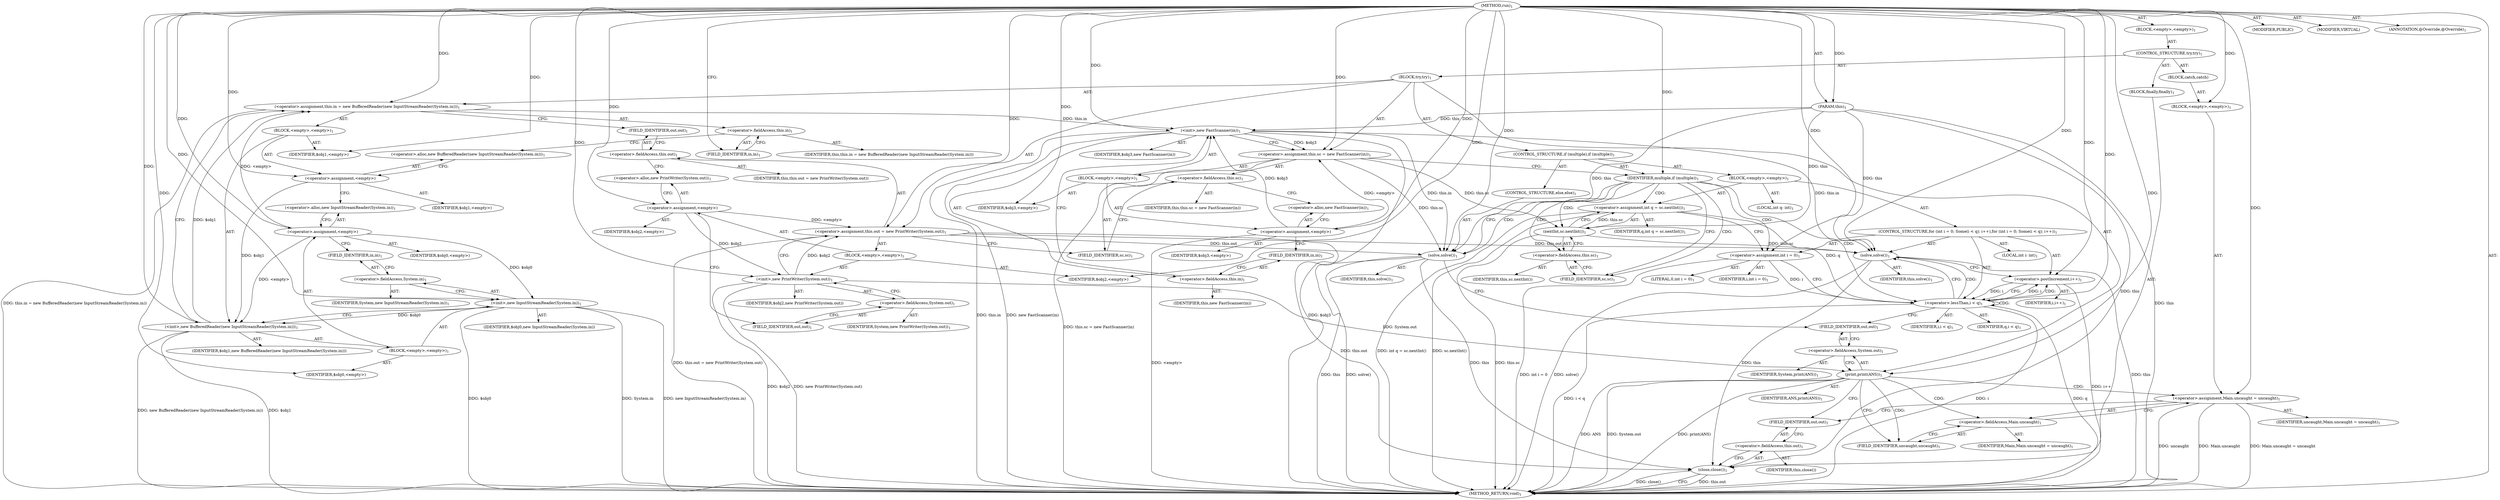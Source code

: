 digraph "run" {  
"47" [label = <(METHOD,run)<SUB>1</SUB>> ]
"4" [label = <(PARAM,this)<SUB>1</SUB>> ]
"48" [label = <(BLOCK,&lt;empty&gt;,&lt;empty&gt;)<SUB>1</SUB>> ]
"49" [label = <(CONTROL_STRUCTURE,try,try)<SUB>1</SUB>> ]
"50" [label = <(BLOCK,try,try)<SUB>1</SUB>> ]
"51" [label = <(&lt;operator&gt;.assignment,this.in = new BufferedReader(new InputStreamReader(System.in)))<SUB>1</SUB>> ]
"52" [label = <(&lt;operator&gt;.fieldAccess,this.in)<SUB>1</SUB>> ]
"53" [label = <(IDENTIFIER,this,this.in = new BufferedReader(new InputStreamReader(System.in)))> ]
"54" [label = <(FIELD_IDENTIFIER,in,in)<SUB>1</SUB>> ]
"55" [label = <(BLOCK,&lt;empty&gt;,&lt;empty&gt;)<SUB>1</SUB>> ]
"56" [label = <(&lt;operator&gt;.assignment,&lt;empty&gt;)> ]
"57" [label = <(IDENTIFIER,$obj1,&lt;empty&gt;)> ]
"58" [label = <(&lt;operator&gt;.alloc,new BufferedReader(new InputStreamReader(System.in)))<SUB>1</SUB>> ]
"59" [label = <(&lt;init&gt;,new BufferedReader(new InputStreamReader(System.in)))<SUB>1</SUB>> ]
"60" [label = <(IDENTIFIER,$obj1,new BufferedReader(new InputStreamReader(System.in)))> ]
"61" [label = <(BLOCK,&lt;empty&gt;,&lt;empty&gt;)<SUB>1</SUB>> ]
"62" [label = <(&lt;operator&gt;.assignment,&lt;empty&gt;)> ]
"63" [label = <(IDENTIFIER,$obj0,&lt;empty&gt;)> ]
"64" [label = <(&lt;operator&gt;.alloc,new InputStreamReader(System.in))<SUB>1</SUB>> ]
"65" [label = <(&lt;init&gt;,new InputStreamReader(System.in))<SUB>1</SUB>> ]
"66" [label = <(IDENTIFIER,$obj0,new InputStreamReader(System.in))> ]
"67" [label = <(&lt;operator&gt;.fieldAccess,System.in)<SUB>1</SUB>> ]
"68" [label = <(IDENTIFIER,System,new InputStreamReader(System.in))<SUB>1</SUB>> ]
"69" [label = <(FIELD_IDENTIFIER,in,in)<SUB>1</SUB>> ]
"70" [label = <(IDENTIFIER,$obj0,&lt;empty&gt;)> ]
"71" [label = <(IDENTIFIER,$obj1,&lt;empty&gt;)> ]
"72" [label = <(&lt;operator&gt;.assignment,this.out = new PrintWriter(System.out))<SUB>1</SUB>> ]
"73" [label = <(&lt;operator&gt;.fieldAccess,this.out)<SUB>1</SUB>> ]
"74" [label = <(IDENTIFIER,this,this.out = new PrintWriter(System.out))> ]
"75" [label = <(FIELD_IDENTIFIER,out,out)<SUB>1</SUB>> ]
"76" [label = <(BLOCK,&lt;empty&gt;,&lt;empty&gt;)<SUB>1</SUB>> ]
"77" [label = <(&lt;operator&gt;.assignment,&lt;empty&gt;)> ]
"78" [label = <(IDENTIFIER,$obj2,&lt;empty&gt;)> ]
"79" [label = <(&lt;operator&gt;.alloc,new PrintWriter(System.out))<SUB>1</SUB>> ]
"80" [label = <(&lt;init&gt;,new PrintWriter(System.out))<SUB>1</SUB>> ]
"81" [label = <(IDENTIFIER,$obj2,new PrintWriter(System.out))> ]
"82" [label = <(&lt;operator&gt;.fieldAccess,System.out)<SUB>1</SUB>> ]
"83" [label = <(IDENTIFIER,System,new PrintWriter(System.out))<SUB>1</SUB>> ]
"84" [label = <(FIELD_IDENTIFIER,out,out)<SUB>1</SUB>> ]
"85" [label = <(IDENTIFIER,$obj2,&lt;empty&gt;)> ]
"86" [label = <(&lt;operator&gt;.assignment,this.sc = new FastScanner(in))<SUB>1</SUB>> ]
"87" [label = <(&lt;operator&gt;.fieldAccess,this.sc)<SUB>1</SUB>> ]
"88" [label = <(IDENTIFIER,this,this.sc = new FastScanner(in))> ]
"89" [label = <(FIELD_IDENTIFIER,sc,sc)<SUB>1</SUB>> ]
"90" [label = <(BLOCK,&lt;empty&gt;,&lt;empty&gt;)<SUB>1</SUB>> ]
"91" [label = <(&lt;operator&gt;.assignment,&lt;empty&gt;)> ]
"92" [label = <(IDENTIFIER,$obj3,&lt;empty&gt;)> ]
"93" [label = <(&lt;operator&gt;.alloc,new FastScanner(in))<SUB>1</SUB>> ]
"94" [label = <(&lt;init&gt;,new FastScanner(in))<SUB>1</SUB>> ]
"95" [label = <(IDENTIFIER,$obj3,new FastScanner(in))> ]
"96" [label = <(&lt;operator&gt;.fieldAccess,this.in)<SUB>1</SUB>> ]
"97" [label = <(IDENTIFIER,this,new FastScanner(in))> ]
"98" [label = <(FIELD_IDENTIFIER,in,in)<SUB>1</SUB>> ]
"99" [label = <(IDENTIFIER,$obj3,&lt;empty&gt;)> ]
"100" [label = <(CONTROL_STRUCTURE,if (multiple),if (multiple))<SUB>1</SUB>> ]
"101" [label = <(IDENTIFIER,multiple,if (multiple))<SUB>1</SUB>> ]
"102" [label = <(BLOCK,&lt;empty&gt;,&lt;empty&gt;)<SUB>1</SUB>> ]
"103" [label = <(LOCAL,int q: int)<SUB>1</SUB>> ]
"104" [label = <(&lt;operator&gt;.assignment,int q = sc.nextInt())<SUB>1</SUB>> ]
"105" [label = <(IDENTIFIER,q,int q = sc.nextInt())<SUB>1</SUB>> ]
"106" [label = <(nextInt,sc.nextInt())<SUB>1</SUB>> ]
"107" [label = <(&lt;operator&gt;.fieldAccess,this.sc)<SUB>1</SUB>> ]
"108" [label = <(IDENTIFIER,this,sc.nextInt())> ]
"109" [label = <(FIELD_IDENTIFIER,sc,sc)<SUB>1</SUB>> ]
"110" [label = <(CONTROL_STRUCTURE,for (int i = 0; Some(i &lt; q); i++),for (int i = 0; Some(i &lt; q); i++))<SUB>1</SUB>> ]
"111" [label = <(LOCAL,int i: int)<SUB>1</SUB>> ]
"112" [label = <(&lt;operator&gt;.assignment,int i = 0)<SUB>1</SUB>> ]
"113" [label = <(IDENTIFIER,i,int i = 0)<SUB>1</SUB>> ]
"114" [label = <(LITERAL,0,int i = 0)<SUB>1</SUB>> ]
"115" [label = <(&lt;operator&gt;.lessThan,i &lt; q)<SUB>1</SUB>> ]
"116" [label = <(IDENTIFIER,i,i &lt; q)<SUB>1</SUB>> ]
"117" [label = <(IDENTIFIER,q,i &lt; q)<SUB>1</SUB>> ]
"118" [label = <(&lt;operator&gt;.postIncrement,i++)<SUB>1</SUB>> ]
"119" [label = <(IDENTIFIER,i,i++)<SUB>1</SUB>> ]
"120" [label = <(solve,solve())<SUB>1</SUB>> ]
"3" [label = <(IDENTIFIER,this,solve())<SUB>1</SUB>> ]
"121" [label = <(CONTROL_STRUCTURE,else,else)<SUB>1</SUB>> ]
"122" [label = <(solve,solve())<SUB>1</SUB>> ]
"5" [label = <(IDENTIFIER,this,solve())<SUB>1</SUB>> ]
"123" [label = <(print,print(ANS))<SUB>1</SUB>> ]
"124" [label = <(&lt;operator&gt;.fieldAccess,System.out)<SUB>1</SUB>> ]
"125" [label = <(IDENTIFIER,System,print(ANS))<SUB>1</SUB>> ]
"126" [label = <(FIELD_IDENTIFIER,out,out)<SUB>1</SUB>> ]
"127" [label = <(IDENTIFIER,ANS,print(ANS))<SUB>1</SUB>> ]
"128" [label = <(BLOCK,catch,catch)> ]
"129" [label = <(BLOCK,&lt;empty&gt;,&lt;empty&gt;)<SUB>1</SUB>> ]
"130" [label = <(&lt;operator&gt;.assignment,Main.uncaught = uncaught)<SUB>1</SUB>> ]
"131" [label = <(&lt;operator&gt;.fieldAccess,Main.uncaught)<SUB>1</SUB>> ]
"132" [label = <(IDENTIFIER,Main,Main.uncaught = uncaught)<SUB>1</SUB>> ]
"133" [label = <(FIELD_IDENTIFIER,uncaught,uncaught)<SUB>1</SUB>> ]
"134" [label = <(IDENTIFIER,uncaught,Main.uncaught = uncaught)<SUB>1</SUB>> ]
"135" [label = <(BLOCK,finally,finally)<SUB>1</SUB>> ]
"136" [label = <(close,close())<SUB>1</SUB>> ]
"137" [label = <(&lt;operator&gt;.fieldAccess,this.out)<SUB>1</SUB>> ]
"138" [label = <(IDENTIFIER,this,close())> ]
"139" [label = <(FIELD_IDENTIFIER,out,out)<SUB>1</SUB>> ]
"140" [label = <(MODIFIER,PUBLIC)> ]
"141" [label = <(MODIFIER,VIRTUAL)> ]
"142" [label = <(ANNOTATION,@Override,@Override)<SUB>1</SUB>> ]
"143" [label = <(METHOD_RETURN,void)<SUB>1</SUB>> ]
  "47" -> "4"  [ label = "AST: "] 
  "47" -> "48"  [ label = "AST: "] 
  "47" -> "140"  [ label = "AST: "] 
  "47" -> "141"  [ label = "AST: "] 
  "47" -> "142"  [ label = "AST: "] 
  "47" -> "143"  [ label = "AST: "] 
  "48" -> "49"  [ label = "AST: "] 
  "49" -> "50"  [ label = "AST: "] 
  "49" -> "128"  [ label = "AST: "] 
  "49" -> "135"  [ label = "AST: "] 
  "50" -> "51"  [ label = "AST: "] 
  "50" -> "72"  [ label = "AST: "] 
  "50" -> "86"  [ label = "AST: "] 
  "50" -> "100"  [ label = "AST: "] 
  "50" -> "123"  [ label = "AST: "] 
  "51" -> "52"  [ label = "AST: "] 
  "51" -> "55"  [ label = "AST: "] 
  "52" -> "53"  [ label = "AST: "] 
  "52" -> "54"  [ label = "AST: "] 
  "55" -> "56"  [ label = "AST: "] 
  "55" -> "59"  [ label = "AST: "] 
  "55" -> "71"  [ label = "AST: "] 
  "56" -> "57"  [ label = "AST: "] 
  "56" -> "58"  [ label = "AST: "] 
  "59" -> "60"  [ label = "AST: "] 
  "59" -> "61"  [ label = "AST: "] 
  "61" -> "62"  [ label = "AST: "] 
  "61" -> "65"  [ label = "AST: "] 
  "61" -> "70"  [ label = "AST: "] 
  "62" -> "63"  [ label = "AST: "] 
  "62" -> "64"  [ label = "AST: "] 
  "65" -> "66"  [ label = "AST: "] 
  "65" -> "67"  [ label = "AST: "] 
  "67" -> "68"  [ label = "AST: "] 
  "67" -> "69"  [ label = "AST: "] 
  "72" -> "73"  [ label = "AST: "] 
  "72" -> "76"  [ label = "AST: "] 
  "73" -> "74"  [ label = "AST: "] 
  "73" -> "75"  [ label = "AST: "] 
  "76" -> "77"  [ label = "AST: "] 
  "76" -> "80"  [ label = "AST: "] 
  "76" -> "85"  [ label = "AST: "] 
  "77" -> "78"  [ label = "AST: "] 
  "77" -> "79"  [ label = "AST: "] 
  "80" -> "81"  [ label = "AST: "] 
  "80" -> "82"  [ label = "AST: "] 
  "82" -> "83"  [ label = "AST: "] 
  "82" -> "84"  [ label = "AST: "] 
  "86" -> "87"  [ label = "AST: "] 
  "86" -> "90"  [ label = "AST: "] 
  "87" -> "88"  [ label = "AST: "] 
  "87" -> "89"  [ label = "AST: "] 
  "90" -> "91"  [ label = "AST: "] 
  "90" -> "94"  [ label = "AST: "] 
  "90" -> "99"  [ label = "AST: "] 
  "91" -> "92"  [ label = "AST: "] 
  "91" -> "93"  [ label = "AST: "] 
  "94" -> "95"  [ label = "AST: "] 
  "94" -> "96"  [ label = "AST: "] 
  "96" -> "97"  [ label = "AST: "] 
  "96" -> "98"  [ label = "AST: "] 
  "100" -> "101"  [ label = "AST: "] 
  "100" -> "102"  [ label = "AST: "] 
  "100" -> "121"  [ label = "AST: "] 
  "102" -> "103"  [ label = "AST: "] 
  "102" -> "104"  [ label = "AST: "] 
  "102" -> "110"  [ label = "AST: "] 
  "104" -> "105"  [ label = "AST: "] 
  "104" -> "106"  [ label = "AST: "] 
  "106" -> "107"  [ label = "AST: "] 
  "107" -> "108"  [ label = "AST: "] 
  "107" -> "109"  [ label = "AST: "] 
  "110" -> "111"  [ label = "AST: "] 
  "110" -> "112"  [ label = "AST: "] 
  "110" -> "115"  [ label = "AST: "] 
  "110" -> "118"  [ label = "AST: "] 
  "110" -> "120"  [ label = "AST: "] 
  "112" -> "113"  [ label = "AST: "] 
  "112" -> "114"  [ label = "AST: "] 
  "115" -> "116"  [ label = "AST: "] 
  "115" -> "117"  [ label = "AST: "] 
  "118" -> "119"  [ label = "AST: "] 
  "120" -> "3"  [ label = "AST: "] 
  "121" -> "122"  [ label = "AST: "] 
  "122" -> "5"  [ label = "AST: "] 
  "123" -> "124"  [ label = "AST: "] 
  "123" -> "127"  [ label = "AST: "] 
  "124" -> "125"  [ label = "AST: "] 
  "124" -> "126"  [ label = "AST: "] 
  "128" -> "129"  [ label = "AST: "] 
  "129" -> "130"  [ label = "AST: "] 
  "130" -> "131"  [ label = "AST: "] 
  "130" -> "134"  [ label = "AST: "] 
  "131" -> "132"  [ label = "AST: "] 
  "131" -> "133"  [ label = "AST: "] 
  "135" -> "136"  [ label = "AST: "] 
  "136" -> "137"  [ label = "AST: "] 
  "137" -> "138"  [ label = "AST: "] 
  "137" -> "139"  [ label = "AST: "] 
  "51" -> "75"  [ label = "CFG: "] 
  "72" -> "89"  [ label = "CFG: "] 
  "86" -> "101"  [ label = "CFG: "] 
  "123" -> "133"  [ label = "CFG: "] 
  "123" -> "139"  [ label = "CFG: "] 
  "136" -> "143"  [ label = "CFG: "] 
  "52" -> "58"  [ label = "CFG: "] 
  "73" -> "79"  [ label = "CFG: "] 
  "87" -> "93"  [ label = "CFG: "] 
  "101" -> "109"  [ label = "CFG: "] 
  "101" -> "122"  [ label = "CFG: "] 
  "124" -> "123"  [ label = "CFG: "] 
  "130" -> "139"  [ label = "CFG: "] 
  "137" -> "136"  [ label = "CFG: "] 
  "54" -> "52"  [ label = "CFG: "] 
  "56" -> "64"  [ label = "CFG: "] 
  "59" -> "51"  [ label = "CFG: "] 
  "75" -> "73"  [ label = "CFG: "] 
  "77" -> "84"  [ label = "CFG: "] 
  "80" -> "72"  [ label = "CFG: "] 
  "89" -> "87"  [ label = "CFG: "] 
  "91" -> "98"  [ label = "CFG: "] 
  "94" -> "86"  [ label = "CFG: "] 
  "104" -> "112"  [ label = "CFG: "] 
  "122" -> "126"  [ label = "CFG: "] 
  "126" -> "124"  [ label = "CFG: "] 
  "131" -> "130"  [ label = "CFG: "] 
  "139" -> "137"  [ label = "CFG: "] 
  "58" -> "56"  [ label = "CFG: "] 
  "79" -> "77"  [ label = "CFG: "] 
  "82" -> "80"  [ label = "CFG: "] 
  "93" -> "91"  [ label = "CFG: "] 
  "96" -> "94"  [ label = "CFG: "] 
  "106" -> "104"  [ label = "CFG: "] 
  "112" -> "115"  [ label = "CFG: "] 
  "115" -> "120"  [ label = "CFG: "] 
  "115" -> "126"  [ label = "CFG: "] 
  "118" -> "115"  [ label = "CFG: "] 
  "120" -> "118"  [ label = "CFG: "] 
  "133" -> "131"  [ label = "CFG: "] 
  "62" -> "69"  [ label = "CFG: "] 
  "65" -> "59"  [ label = "CFG: "] 
  "84" -> "82"  [ label = "CFG: "] 
  "98" -> "96"  [ label = "CFG: "] 
  "107" -> "106"  [ label = "CFG: "] 
  "64" -> "62"  [ label = "CFG: "] 
  "67" -> "65"  [ label = "CFG: "] 
  "109" -> "107"  [ label = "CFG: "] 
  "69" -> "67"  [ label = "CFG: "] 
  "47" -> "54"  [ label = "CFG: "] 
  "4" -> "143"  [ label = "DDG: this"] 
  "59" -> "143"  [ label = "DDG: $obj1"] 
  "65" -> "143"  [ label = "DDG: $obj0"] 
  "65" -> "143"  [ label = "DDG: System.in"] 
  "65" -> "143"  [ label = "DDG: new InputStreamReader(System.in)"] 
  "59" -> "143"  [ label = "DDG: new BufferedReader(new InputStreamReader(System.in))"] 
  "51" -> "143"  [ label = "DDG: this.in = new BufferedReader(new InputStreamReader(System.in))"] 
  "80" -> "143"  [ label = "DDG: $obj2"] 
  "80" -> "143"  [ label = "DDG: new PrintWriter(System.out)"] 
  "72" -> "143"  [ label = "DDG: this.out = new PrintWriter(System.out)"] 
  "91" -> "143"  [ label = "DDG: &lt;empty&gt;"] 
  "94" -> "143"  [ label = "DDG: $obj3"] 
  "94" -> "143"  [ label = "DDG: this.in"] 
  "94" -> "143"  [ label = "DDG: new FastScanner(in)"] 
  "86" -> "143"  [ label = "DDG: this.sc = new FastScanner(in)"] 
  "122" -> "143"  [ label = "DDG: this"] 
  "122" -> "143"  [ label = "DDG: solve()"] 
  "106" -> "143"  [ label = "DDG: this.sc"] 
  "104" -> "143"  [ label = "DDG: sc.nextInt()"] 
  "104" -> "143"  [ label = "DDG: int q = sc.nextInt()"] 
  "112" -> "143"  [ label = "DDG: int i = 0"] 
  "115" -> "143"  [ label = "DDG: i"] 
  "115" -> "143"  [ label = "DDG: q"] 
  "115" -> "143"  [ label = "DDG: i &lt; q"] 
  "123" -> "143"  [ label = "DDG: System.out"] 
  "123" -> "143"  [ label = "DDG: print(ANS)"] 
  "130" -> "143"  [ label = "DDG: Main.uncaught"] 
  "130" -> "143"  [ label = "DDG: Main.uncaught = uncaught"] 
  "136" -> "143"  [ label = "DDG: this.out"] 
  "136" -> "143"  [ label = "DDG: close()"] 
  "120" -> "143"  [ label = "DDG: this"] 
  "120" -> "143"  [ label = "DDG: solve()"] 
  "118" -> "143"  [ label = "DDG: i++"] 
  "130" -> "143"  [ label = "DDG: uncaught"] 
  "123" -> "143"  [ label = "DDG: ANS"] 
  "47" -> "4"  [ label = "DDG: "] 
  "62" -> "51"  [ label = "DDG: &lt;empty&gt;"] 
  "59" -> "51"  [ label = "DDG: $obj1"] 
  "47" -> "51"  [ label = "DDG: "] 
  "77" -> "72"  [ label = "DDG: &lt;empty&gt;"] 
  "80" -> "72"  [ label = "DDG: $obj2"] 
  "47" -> "72"  [ label = "DDG: "] 
  "91" -> "86"  [ label = "DDG: &lt;empty&gt;"] 
  "94" -> "86"  [ label = "DDG: $obj3"] 
  "47" -> "86"  [ label = "DDG: "] 
  "47" -> "129"  [ label = "DDG: "] 
  "47" -> "101"  [ label = "DDG: "] 
  "80" -> "123"  [ label = "DDG: System.out"] 
  "47" -> "123"  [ label = "DDG: "] 
  "47" -> "130"  [ label = "DDG: "] 
  "4" -> "136"  [ label = "DDG: this"] 
  "72" -> "136"  [ label = "DDG: this.out"] 
  "122" -> "136"  [ label = "DDG: this"] 
  "120" -> "136"  [ label = "DDG: this"] 
  "47" -> "56"  [ label = "DDG: "] 
  "47" -> "71"  [ label = "DDG: "] 
  "47" -> "77"  [ label = "DDG: "] 
  "47" -> "85"  [ label = "DDG: "] 
  "47" -> "91"  [ label = "DDG: "] 
  "47" -> "99"  [ label = "DDG: "] 
  "106" -> "104"  [ label = "DDG: this.sc"] 
  "56" -> "59"  [ label = "DDG: $obj1"] 
  "47" -> "59"  [ label = "DDG: "] 
  "62" -> "59"  [ label = "DDG: &lt;empty&gt;"] 
  "65" -> "59"  [ label = "DDG: $obj0"] 
  "77" -> "80"  [ label = "DDG: $obj2"] 
  "47" -> "80"  [ label = "DDG: "] 
  "91" -> "94"  [ label = "DDG: $obj3"] 
  "47" -> "94"  [ label = "DDG: "] 
  "4" -> "94"  [ label = "DDG: this"] 
  "51" -> "94"  [ label = "DDG: this.in"] 
  "47" -> "112"  [ label = "DDG: "] 
  "4" -> "122"  [ label = "DDG: this"] 
  "72" -> "122"  [ label = "DDG: this.out"] 
  "86" -> "122"  [ label = "DDG: this.sc"] 
  "94" -> "122"  [ label = "DDG: this.in"] 
  "47" -> "122"  [ label = "DDG: "] 
  "47" -> "62"  [ label = "DDG: "] 
  "47" -> "70"  [ label = "DDG: "] 
  "4" -> "106"  [ label = "DDG: this"] 
  "86" -> "106"  [ label = "DDG: this.sc"] 
  "112" -> "115"  [ label = "DDG: i"] 
  "118" -> "115"  [ label = "DDG: i"] 
  "47" -> "115"  [ label = "DDG: "] 
  "104" -> "115"  [ label = "DDG: q"] 
  "115" -> "118"  [ label = "DDG: i"] 
  "47" -> "118"  [ label = "DDG: "] 
  "4" -> "120"  [ label = "DDG: this"] 
  "72" -> "120"  [ label = "DDG: this.out"] 
  "94" -> "120"  [ label = "DDG: this.in"] 
  "106" -> "120"  [ label = "DDG: this.sc"] 
  "47" -> "120"  [ label = "DDG: "] 
  "62" -> "65"  [ label = "DDG: $obj0"] 
  "47" -> "65"  [ label = "DDG: "] 
  "123" -> "130"  [ label = "CDG: "] 
  "123" -> "131"  [ label = "CDG: "] 
  "123" -> "133"  [ label = "CDG: "] 
  "101" -> "107"  [ label = "CDG: "] 
  "101" -> "115"  [ label = "CDG: "] 
  "101" -> "122"  [ label = "CDG: "] 
  "101" -> "104"  [ label = "CDG: "] 
  "101" -> "106"  [ label = "CDG: "] 
  "101" -> "112"  [ label = "CDG: "] 
  "101" -> "109"  [ label = "CDG: "] 
  "115" -> "115"  [ label = "CDG: "] 
  "115" -> "120"  [ label = "CDG: "] 
  "115" -> "118"  [ label = "CDG: "] 
}

